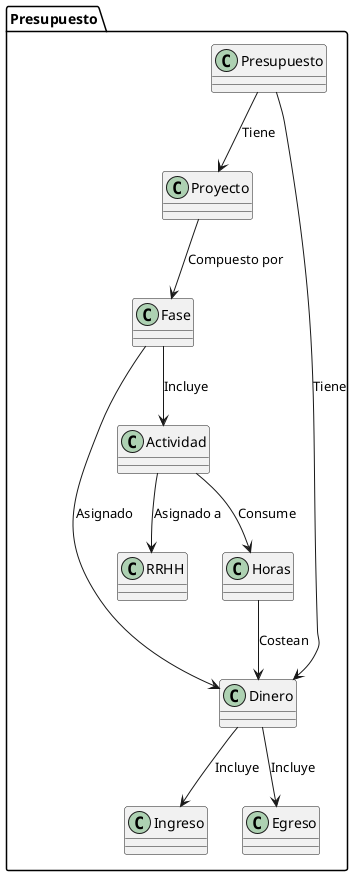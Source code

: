 @startuml
package "Presupuesto" {
class Presupuesto {

}

class Proyecto {

}

class Dinero {

}

class Fase {

}

class Actividad {

}

class RRHH {

}

class Horas {

}

class Ingreso {

}

class Egreso {

}


Presupuesto --> Proyecto : "Tiene"
Presupuesto --> Dinero : "Tiene"

Proyecto --> Fase : "Compuesto por"
Fase --> Actividad : "Incluye"
Fase --> Dinero : "Asignado"

Actividad --> RRHH: "Asignado a"
Actividad --> Horas : "Consume"
Horas --> Dinero : "Costean"

Dinero --> Ingreso : "Incluye"
Dinero --> Egreso : "Incluye"
}
@enduml
